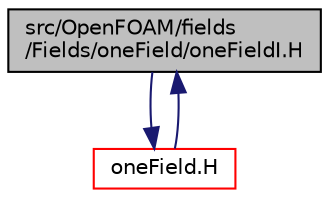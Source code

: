 digraph "src/OpenFOAM/fields/Fields/oneField/oneFieldI.H"
{
  bgcolor="transparent";
  edge [fontname="Helvetica",fontsize="10",labelfontname="Helvetica",labelfontsize="10"];
  node [fontname="Helvetica",fontsize="10",shape=record];
  Node1 [label="src/OpenFOAM/fields\l/Fields/oneField/oneFieldI.H",height=0.2,width=0.4,color="black", fillcolor="grey75", style="filled", fontcolor="black"];
  Node1 -> Node2 [color="midnightblue",fontsize="10",style="solid",fontname="Helvetica"];
  Node2 [label="oneField.H",height=0.2,width=0.4,color="red",URL="$a07960.html"];
  Node2 -> Node1 [color="midnightblue",fontsize="10",style="solid",fontname="Helvetica"];
}
